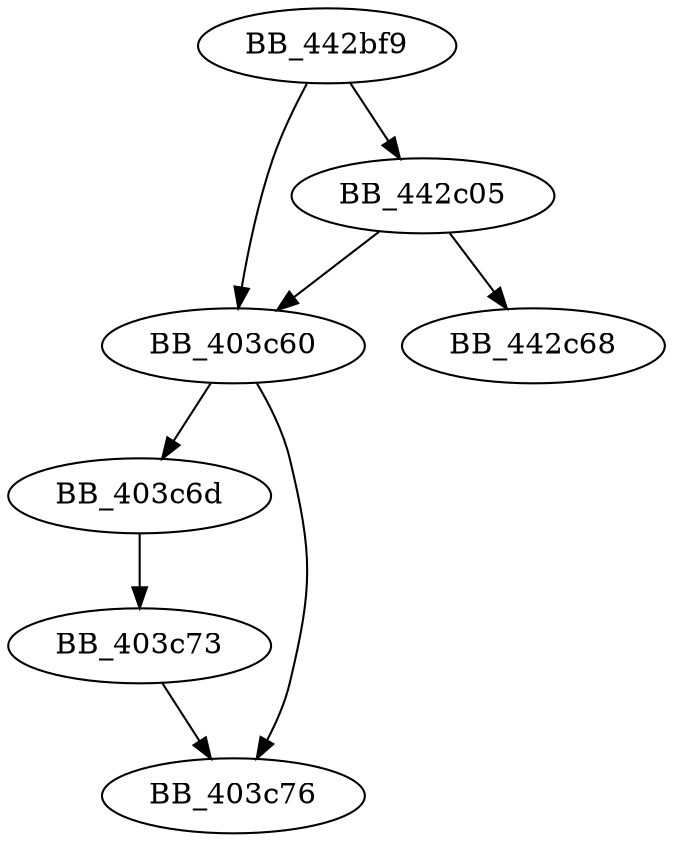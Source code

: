 DiGraph sub_442BF9{
BB_403c60->BB_403c6d
BB_403c60->BB_403c76
BB_403c6d->BB_403c73
BB_403c73->BB_403c76
BB_442bf9->BB_403c60
BB_442bf9->BB_442c05
BB_442c05->BB_403c60
BB_442c05->BB_442c68
}
